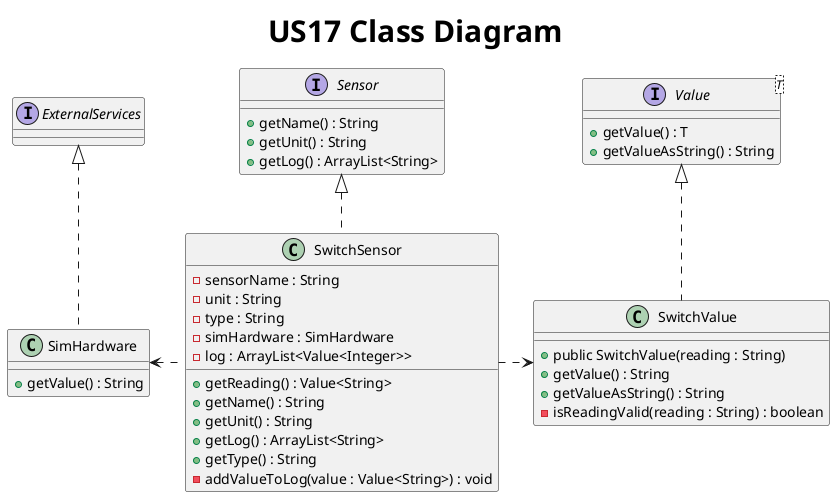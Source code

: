 @startuml
title <size: 30> US17 Class Diagram

interface Sensor {
    + getName() : String
    + getUnit() : String
    + getLog() : ArrayList<String>
}

interface Value<T> {
    + getValue() : T
    + getValueAsString() : String
}

interface ExternalServices {

}

class SwitchSensor{
    - sensorName : String
    - unit : String
    - type : String
    - simHardware : SimHardware
    - log : ArrayList<Value<Integer>>

    + getReading() : Value<String>
    + getName() : String
    + getUnit() : String
    + getLog() : ArrayList<String>
    + getType() : String
    - addValueToLog(value : Value<String>) : void
}

class SwitchValue {
    + public SwitchValue(reading : String)
    + getValue() : String
    + getValueAsString() : String
    - isReadingValid(reading : String) : boolean
}

class SimHardware{
    + getValue() : String
}

Value <|.. SwitchValue
Sensor <|.. SwitchSensor
ExternalServices <|.. SimHardware
SwitchSensor .right.> SwitchValue
SwitchSensor .left.> SimHardware
@enduml
